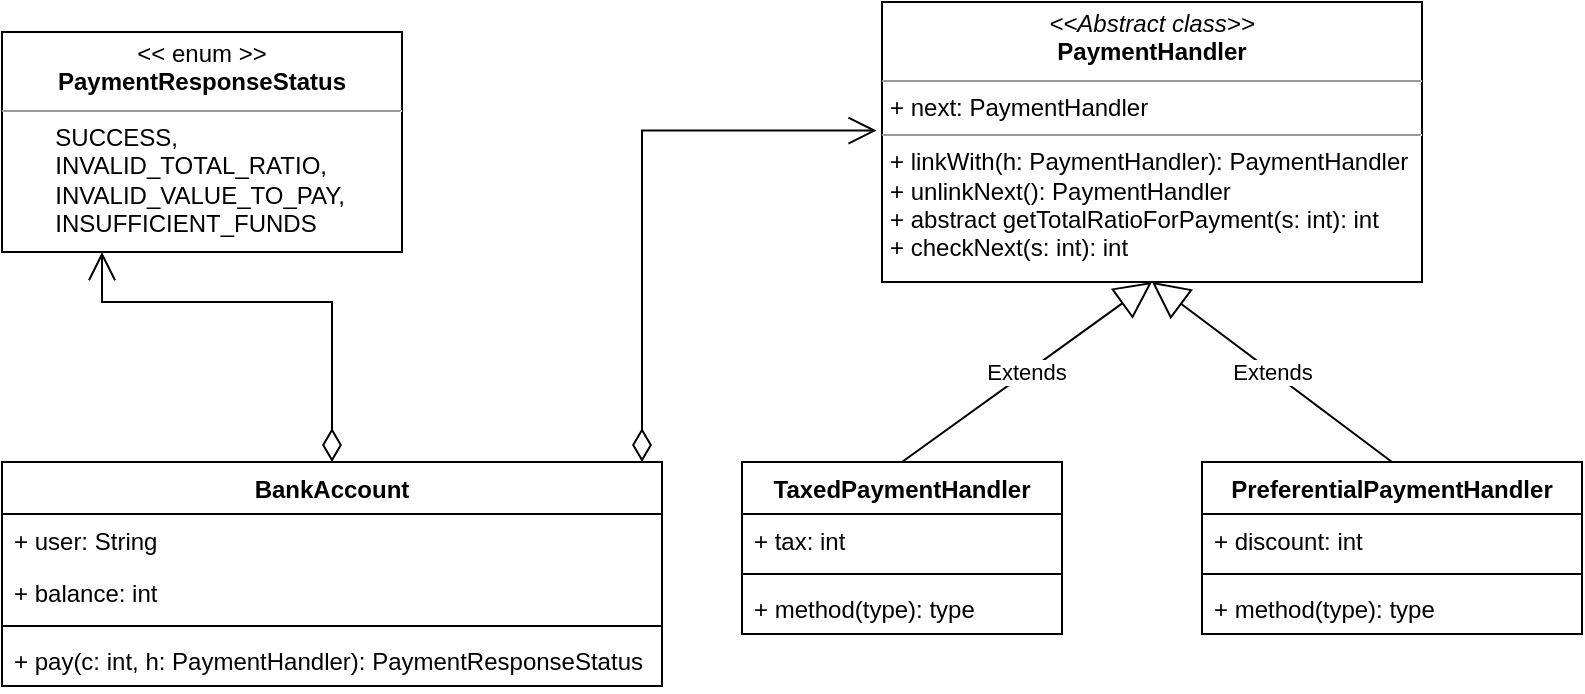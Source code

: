<mxfile version="16.6.4" type="device"><diagram id="C5RBs43oDa-KdzZeNtuy" name="Page-1"><mxGraphModel dx="1058" dy="593" grid="1" gridSize="10" guides="1" tooltips="1" connect="1" arrows="1" fold="1" page="1" pageScale="1" pageWidth="827" pageHeight="1169" math="0" shadow="0"><root><mxCell id="WIyWlLk6GJQsqaUBKTNV-0"/><mxCell id="WIyWlLk6GJQsqaUBKTNV-1" parent="WIyWlLk6GJQsqaUBKTNV-0"/><mxCell id="a9d9sDEbF-EjMPZ0vLpF-2" value="&lt;p style=&quot;margin: 0px ; margin-top: 4px ; text-align: center&quot;&gt;&lt;i&gt;&amp;lt;&amp;lt;Abstract class&amp;gt;&amp;gt;&lt;/i&gt;&lt;br&gt;&lt;b&gt;PaymentHandler&lt;/b&gt;&lt;/p&gt;&lt;hr size=&quot;1&quot;&gt;&lt;p style=&quot;margin: 0px ; margin-left: 4px&quot;&gt;+ next: PaymentHandler&lt;/p&gt;&lt;hr size=&quot;1&quot;&gt;&lt;p style=&quot;margin: 0px ; margin-left: 4px&quot;&gt;+ linkWith(h: PaymentHandler): PaymentHandler&lt;br&gt;+ unlinkNext(): PaymentHandler&lt;br&gt;+ abstract getTotalRatioForPayment(s: int): int&lt;br&gt;+&amp;nbsp;checkNext(s: int): int&lt;/p&gt;" style="verticalAlign=top;align=left;overflow=fill;fontSize=12;fontFamily=Helvetica;html=1;" vertex="1" parent="WIyWlLk6GJQsqaUBKTNV-1"><mxGeometry x="470" y="30" width="270" height="140" as="geometry"/></mxCell><mxCell id="a9d9sDEbF-EjMPZ0vLpF-3" value="TaxedPaymentHandler" style="swimlane;fontStyle=1;align=center;verticalAlign=top;childLayout=stackLayout;horizontal=1;startSize=26;horizontalStack=0;resizeParent=1;resizeParentMax=0;resizeLast=0;collapsible=1;marginBottom=0;" vertex="1" parent="WIyWlLk6GJQsqaUBKTNV-1"><mxGeometry x="400" y="260" width="160" height="86" as="geometry"><mxRectangle x="260" y="260" width="160" height="26" as="alternateBounds"/></mxGeometry></mxCell><mxCell id="a9d9sDEbF-EjMPZ0vLpF-4" value="+ tax: int" style="text;strokeColor=none;fillColor=none;align=left;verticalAlign=top;spacingLeft=4;spacingRight=4;overflow=hidden;rotatable=0;points=[[0,0.5],[1,0.5]];portConstraint=eastwest;" vertex="1" parent="a9d9sDEbF-EjMPZ0vLpF-3"><mxGeometry y="26" width="160" height="26" as="geometry"/></mxCell><mxCell id="a9d9sDEbF-EjMPZ0vLpF-5" value="" style="line;strokeWidth=1;fillColor=none;align=left;verticalAlign=middle;spacingTop=-1;spacingLeft=3;spacingRight=3;rotatable=0;labelPosition=right;points=[];portConstraint=eastwest;" vertex="1" parent="a9d9sDEbF-EjMPZ0vLpF-3"><mxGeometry y="52" width="160" height="8" as="geometry"/></mxCell><mxCell id="a9d9sDEbF-EjMPZ0vLpF-6" value="+ method(type): type" style="text;strokeColor=none;fillColor=none;align=left;verticalAlign=top;spacingLeft=4;spacingRight=4;overflow=hidden;rotatable=0;points=[[0,0.5],[1,0.5]];portConstraint=eastwest;" vertex="1" parent="a9d9sDEbF-EjMPZ0vLpF-3"><mxGeometry y="60" width="160" height="26" as="geometry"/></mxCell><mxCell id="a9d9sDEbF-EjMPZ0vLpF-7" value="Extends" style="endArrow=block;endSize=16;endFill=0;html=1;rounded=0;exitX=0.5;exitY=0;exitDx=0;exitDy=0;entryX=0.5;entryY=1;entryDx=0;entryDy=0;" edge="1" parent="WIyWlLk6GJQsqaUBKTNV-1" source="a9d9sDEbF-EjMPZ0vLpF-3" target="a9d9sDEbF-EjMPZ0vLpF-2"><mxGeometry width="160" relative="1" as="geometry"><mxPoint x="590" y="210" as="sourcePoint"/><mxPoint x="740" y="190" as="targetPoint"/></mxGeometry></mxCell><mxCell id="a9d9sDEbF-EjMPZ0vLpF-8" value="PreferentialPaymentHandler" style="swimlane;fontStyle=1;align=center;verticalAlign=top;childLayout=stackLayout;horizontal=1;startSize=26;horizontalStack=0;resizeParent=1;resizeParentMax=0;resizeLast=0;collapsible=1;marginBottom=0;" vertex="1" parent="WIyWlLk6GJQsqaUBKTNV-1"><mxGeometry x="630" y="260" width="190" height="86" as="geometry"/></mxCell><mxCell id="a9d9sDEbF-EjMPZ0vLpF-9" value="+ discount: int" style="text;strokeColor=none;fillColor=none;align=left;verticalAlign=top;spacingLeft=4;spacingRight=4;overflow=hidden;rotatable=0;points=[[0,0.5],[1,0.5]];portConstraint=eastwest;" vertex="1" parent="a9d9sDEbF-EjMPZ0vLpF-8"><mxGeometry y="26" width="190" height="26" as="geometry"/></mxCell><mxCell id="a9d9sDEbF-EjMPZ0vLpF-10" value="" style="line;strokeWidth=1;fillColor=none;align=left;verticalAlign=middle;spacingTop=-1;spacingLeft=3;spacingRight=3;rotatable=0;labelPosition=right;points=[];portConstraint=eastwest;" vertex="1" parent="a9d9sDEbF-EjMPZ0vLpF-8"><mxGeometry y="52" width="190" height="8" as="geometry"/></mxCell><mxCell id="a9d9sDEbF-EjMPZ0vLpF-11" value="+ method(type): type" style="text;strokeColor=none;fillColor=none;align=left;verticalAlign=top;spacingLeft=4;spacingRight=4;overflow=hidden;rotatable=0;points=[[0,0.5],[1,0.5]];portConstraint=eastwest;" vertex="1" parent="a9d9sDEbF-EjMPZ0vLpF-8"><mxGeometry y="60" width="190" height="26" as="geometry"/></mxCell><mxCell id="a9d9sDEbF-EjMPZ0vLpF-12" value="Extends" style="endArrow=block;endSize=16;endFill=0;html=1;rounded=0;exitX=0.5;exitY=0;exitDx=0;exitDy=0;entryX=0.5;entryY=1;entryDx=0;entryDy=0;" edge="1" parent="WIyWlLk6GJQsqaUBKTNV-1" source="a9d9sDEbF-EjMPZ0vLpF-8" target="a9d9sDEbF-EjMPZ0vLpF-2"><mxGeometry width="160" relative="1" as="geometry"><mxPoint x="510" y="270" as="sourcePoint"/><mxPoint x="630" y="180" as="targetPoint"/></mxGeometry></mxCell><mxCell id="a9d9sDEbF-EjMPZ0vLpF-15" value="&lt;p style=&quot;margin: 0px ; margin-top: 4px ; text-align: center&quot;&gt;&amp;lt;&amp;lt; enum &amp;gt;&amp;gt;&lt;br&gt;&lt;b&gt;PaymentResponseStatus&lt;/b&gt;&lt;br&gt;&lt;/p&gt;&lt;hr size=&quot;1&quot;&gt;&lt;div style=&quot;height: 2px&quot;&gt;&lt;span style=&quot;white-space: pre&quot;&gt;&#9;&lt;/span&gt;SUCCESS,&lt;br&gt;&lt;span style=&quot;white-space: pre&quot;&gt;&#9;&lt;/span&gt;INVALID_TOTAL_RATIO,&lt;br&gt;&lt;span style=&quot;white-space: pre&quot;&gt;&#9;&lt;/span&gt;INVALID_VALUE_TO_PAY,&lt;br&gt;&lt;span style=&quot;white-space: pre&quot;&gt;&#9;&lt;/span&gt;INSUFFICIENT_FUNDS&lt;/div&gt;" style="verticalAlign=top;align=left;overflow=fill;fontSize=12;fontFamily=Helvetica;html=1;" vertex="1" parent="WIyWlLk6GJQsqaUBKTNV-1"><mxGeometry x="30" y="45" width="200" height="110" as="geometry"/></mxCell><mxCell id="a9d9sDEbF-EjMPZ0vLpF-17" value="BankAccount" style="swimlane;fontStyle=1;align=center;verticalAlign=top;childLayout=stackLayout;horizontal=1;startSize=26;horizontalStack=0;resizeParent=1;resizeParentMax=0;resizeLast=0;collapsible=1;marginBottom=0;" vertex="1" parent="WIyWlLk6GJQsqaUBKTNV-1"><mxGeometry x="30" y="260" width="330" height="112" as="geometry"><mxRectangle x="260" y="260" width="160" height="26" as="alternateBounds"/></mxGeometry></mxCell><mxCell id="a9d9sDEbF-EjMPZ0vLpF-21" value="+ user: String&#10;" style="text;strokeColor=none;fillColor=none;align=left;verticalAlign=top;spacingLeft=4;spacingRight=4;overflow=hidden;rotatable=0;points=[[0,0.5],[1,0.5]];portConstraint=eastwest;" vertex="1" parent="a9d9sDEbF-EjMPZ0vLpF-17"><mxGeometry y="26" width="330" height="26" as="geometry"/></mxCell><mxCell id="a9d9sDEbF-EjMPZ0vLpF-18" value="+ balance: int&#10;" style="text;strokeColor=none;fillColor=none;align=left;verticalAlign=top;spacingLeft=4;spacingRight=4;overflow=hidden;rotatable=0;points=[[0,0.5],[1,0.5]];portConstraint=eastwest;" vertex="1" parent="a9d9sDEbF-EjMPZ0vLpF-17"><mxGeometry y="52" width="330" height="26" as="geometry"/></mxCell><mxCell id="a9d9sDEbF-EjMPZ0vLpF-19" value="" style="line;strokeWidth=1;fillColor=none;align=left;verticalAlign=middle;spacingTop=-1;spacingLeft=3;spacingRight=3;rotatable=0;labelPosition=right;points=[];portConstraint=eastwest;" vertex="1" parent="a9d9sDEbF-EjMPZ0vLpF-17"><mxGeometry y="78" width="330" height="8" as="geometry"/></mxCell><mxCell id="a9d9sDEbF-EjMPZ0vLpF-20" value="+ pay(c: int, h: PaymentHandler): PaymentResponseStatus" style="text;strokeColor=none;fillColor=none;align=left;verticalAlign=top;spacingLeft=4;spacingRight=4;overflow=hidden;rotatable=0;points=[[0,0.5],[1,0.5]];portConstraint=eastwest;" vertex="1" parent="a9d9sDEbF-EjMPZ0vLpF-17"><mxGeometry y="86" width="330" height="26" as="geometry"/></mxCell><mxCell id="a9d9sDEbF-EjMPZ0vLpF-23" value="" style="endArrow=open;html=1;endSize=12;startArrow=diamondThin;startSize=14;startFill=0;edgeStyle=orthogonalEdgeStyle;align=left;verticalAlign=bottom;rounded=0;exitX=0.5;exitY=0;exitDx=0;exitDy=0;entryX=0.25;entryY=1;entryDx=0;entryDy=0;" edge="1" parent="WIyWlLk6GJQsqaUBKTNV-1" source="a9d9sDEbF-EjMPZ0vLpF-17" target="a9d9sDEbF-EjMPZ0vLpF-15"><mxGeometry x="-0.909" y="-5" relative="1" as="geometry"><mxPoint x="300" y="150" as="sourcePoint"/><mxPoint x="380" y="30" as="targetPoint"/><Array as="points"><mxPoint x="195" y="180"/><mxPoint x="80" y="180"/></Array><mxPoint as="offset"/></mxGeometry></mxCell><mxCell id="a9d9sDEbF-EjMPZ0vLpF-24" value="" style="endArrow=open;html=1;endSize=12;startArrow=diamondThin;startSize=14;startFill=0;edgeStyle=orthogonalEdgeStyle;align=left;verticalAlign=bottom;rounded=0;entryX=-0.01;entryY=0.459;entryDx=0;entryDy=0;entryPerimeter=0;" edge="1" parent="WIyWlLk6GJQsqaUBKTNV-1" target="a9d9sDEbF-EjMPZ0vLpF-2"><mxGeometry x="-0.909" y="-5" relative="1" as="geometry"><mxPoint x="350" y="260" as="sourcePoint"/><mxPoint x="100" y="155" as="targetPoint"/><Array as="points"><mxPoint x="350" y="260"/><mxPoint x="350" y="94"/></Array><mxPoint as="offset"/></mxGeometry></mxCell></root></mxGraphModel></diagram></mxfile>
